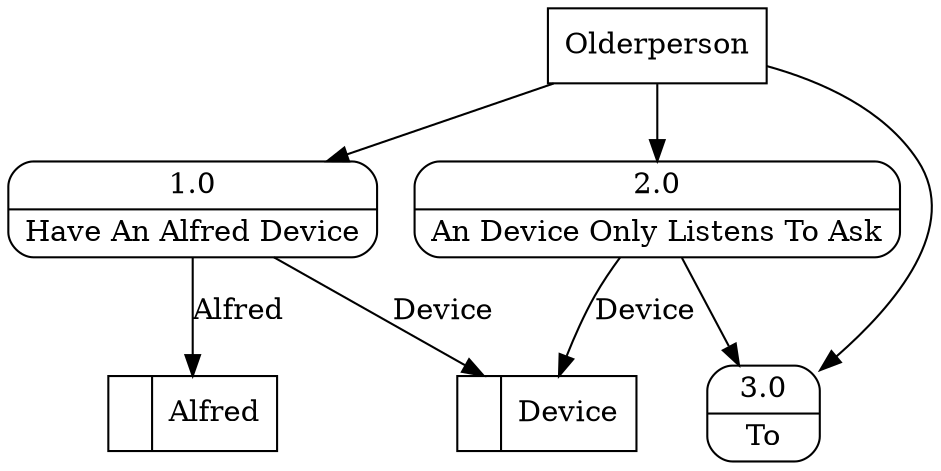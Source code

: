 digraph dfd2{ 
node[shape=record]
200 [label="<f0>  |<f1> Device " ];
201 [label="<f0>  |<f1> Alfred " ];
202 [label="Olderperson" shape=box];
203 [label="{<f0> 1.0|<f1> Have An Alfred Device }" shape=Mrecord];
204 [label="{<f0> 2.0|<f1> An Device Only Listens To Ask }" shape=Mrecord];
205 [label="{<f0> 3.0|<f1> To }" shape=Mrecord];
202 -> 203
202 -> 204
202 -> 205
203 -> 200 [label="Device"]
204 -> 205
204 -> 200 [label="Device"]
203 -> 201 [label="Alfred"]
}